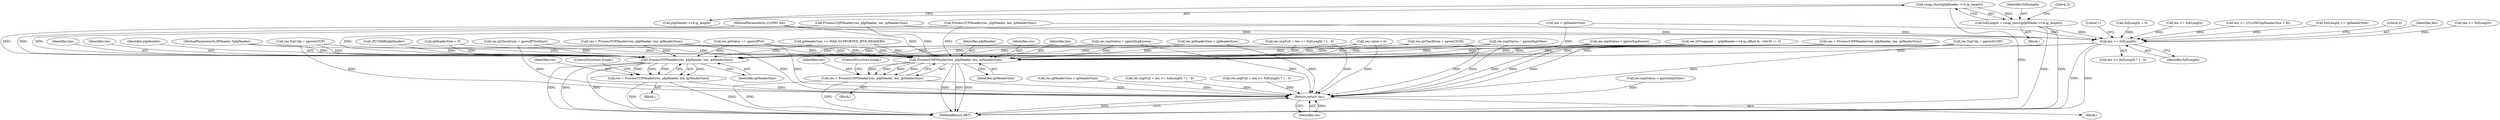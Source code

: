 digraph "0_kvm-guest-drivers-windows_fbfa4d1083ea84c5429992ca3e996d7d4fbc8238_3@pointer" {
"1000148" [label="(Call,swap_short(pIpHeader->v4.ip_length))"];
"1000146" [label="(Call,fullLength = swap_short(pIpHeader->v4.ip_length))"];
"1000444" [label="(Call,len >= fullLength)"];
"1000473" [label="(Call,ProcessTCPHeader(res, pIpHeader, len, ipHeaderSize))"];
"1000471" [label="(Call,res = ProcessTCPHeader(res, pIpHeader, len, ipHeaderSize))"];
"1000496" [label="(Return,return res;)"];
"1000483" [label="(Call,ProcessUDPHeader(res, pIpHeader, len, ipHeaderSize))"];
"1000481" [label="(Call,res = ProcessUDPHeader(res, pIpHeader, len, ipHeaderSize))"];
"1000472" [label="(Identifier,res)"];
"1000476" [label="(Identifier,len)"];
"1000490" [label="(Call,res.xxpStatus = ppresXxpOther)"];
"1000149" [label="(Call,pIpHeader->v4.ip_length)"];
"1000102" [label="(MethodParameterIn,ULONG len)"];
"1000478" [label="(ControlStructure,break;)"];
"1000126" [label="(Call,fullLength = 0)"];
"1000147" [label="(Identifier,fullLength)"];
"1000146" [label="(Call,fullLength = swap_short(pIpHeader->v4.ip_length))"];
"1000482" [label="(Identifier,res)"];
"1000291" [label="(Call,res.xxpStatus = ppresXxpKnown)"];
"1000483" [label="(Call,ProcessUDPHeader(res, pIpHeader, len, ipHeaderSize))"];
"1000129" [label="(Call,res.value = 0)"];
"1000443" [label="(Call,len >= fullLength ? 1 : 0)"];
"1000449" [label="(Call,res.IsFragment = (pIpHeader->v4.ip_offset & ~0xC0) != 0)"];
"1000184" [label="(Call,res.ipCheckSum = ppresIPTooShort)"];
"1000306" [label="(Call,len >= fullLength)"];
"1000327" [label="(Call,len >= ((ULONG)ipHeaderSize + 8))"];
"1000122" [label="(Call,ipHeaderSize = 0)"];
"1000446" [label="(Identifier,fullLength)"];
"1000101" [label="(MethodParameterIn,IPHeader *pIpHeader)"];
"1000340" [label="(Call,(PUCHAR)pIpHeader)"];
"1000481" [label="(Call,res = ProcessUDPHeader(res, pIpHeader, len, ipHeaderSize))"];
"1000474" [label="(Identifier,res)"];
"1000380" [label="(Call,res.xxpStatus = ppresXxpOther)"];
"1000408" [label="(Call,res.ipHeaderSize = ipHeaderSize)"];
"1000269" [label="(Call,res.xxpFull = len >= fullLength ? 1 : 0)"];
"1000243" [label="(Call,fullLength += ipHeaderSize)"];
"1000448" [label="(Literal,0)"];
"1000311" [label="(Call,res = ProcessUDPHeader(res, pIpHeader, len, ipHeaderSize))"];
"1000393" [label="(Call,ipHeaderSize <= MAX_SUPPORTED_IPV6_HEADERS)"];
"1000296" [label="(Call,res.TcpUdp = ppresIsUDP)"];
"1000480" [label="(Block,)"];
"1000264" [label="(Call,res.TcpUdp = ppresIsTCP)"];
"1000313" [label="(Call,ProcessUDPHeader(res, pIpHeader, len, ipHeaderSize))"];
"1000485" [label="(Identifier,pIpHeader)"];
"1000497" [label="(Identifier,res)"];
"1000444" [label="(Call,len >= fullLength)"];
"1000496" [label="(Return,return res;)"];
"1000477" [label="(Identifier,ipHeaderSize)"];
"1000484" [label="(Identifier,res)"];
"1000498" [label="(MethodReturn,RET)"];
"1000148" [label="(Call,swap_short(pIpHeader->v4.ip_length))"];
"1000155" [label="(Literal,3)"];
"1000301" [label="(Call,res.xxpFull = len >= fullLength ? 1 : 0)"];
"1000473" [label="(Call,ProcessTCPHeader(res, pIpHeader, len, ipHeaderSize))"];
"1000138" [label="(Block,)"];
"1000279" [label="(Call,res = ProcessTCPHeader(res, pIpHeader, len, ipHeaderSize))"];
"1000486" [label="(Identifier,len)"];
"1000470" [label="(Block,)"];
"1000428" [label="(Call,res.ipStatus == ppresIPV4)"];
"1000259" [label="(Call,res.xxpStatus = ppresXxpKnown)"];
"1000434" [label="(Call,res.ipHeaderSize = ipHeaderSize)"];
"1000439" [label="(Call,res.xxpFull = len >= fullLength ? 1 : 0)"];
"1000445" [label="(Identifier,len)"];
"1000471" [label="(Call,res = ProcessTCPHeader(res, pIpHeader, len, ipHeaderSize))"];
"1000475" [label="(Identifier,pIpHeader)"];
"1000230" [label="(Call,res.ipCheckSum = ppresCSOK)"];
"1000103" [label="(Block,)"];
"1000281" [label="(Call,ProcessTCPHeader(res, pIpHeader, len, ipHeaderSize))"];
"1000487" [label="(Identifier,ipHeaderSize)"];
"1000181" [label="(Call,len < ipHeaderSize)"];
"1000274" [label="(Call,len >= fullLength)"];
"1000447" [label="(Literal,1)"];
"1000488" [label="(ControlStructure,break;)"];
"1000148" -> "1000146"  [label="AST: "];
"1000148" -> "1000149"  [label="CFG: "];
"1000149" -> "1000148"  [label="AST: "];
"1000146" -> "1000148"  [label="CFG: "];
"1000148" -> "1000498"  [label="DDG: "];
"1000148" -> "1000146"  [label="DDG: "];
"1000146" -> "1000138"  [label="AST: "];
"1000147" -> "1000146"  [label="AST: "];
"1000155" -> "1000146"  [label="CFG: "];
"1000146" -> "1000498"  [label="DDG: "];
"1000146" -> "1000498"  [label="DDG: "];
"1000146" -> "1000444"  [label="DDG: "];
"1000444" -> "1000443"  [label="AST: "];
"1000444" -> "1000446"  [label="CFG: "];
"1000445" -> "1000444"  [label="AST: "];
"1000446" -> "1000444"  [label="AST: "];
"1000447" -> "1000444"  [label="CFG: "];
"1000448" -> "1000444"  [label="CFG: "];
"1000444" -> "1000498"  [label="DDG: "];
"1000444" -> "1000498"  [label="DDG: "];
"1000181" -> "1000444"  [label="DDG: "];
"1000281" -> "1000444"  [label="DDG: "];
"1000313" -> "1000444"  [label="DDG: "];
"1000327" -> "1000444"  [label="DDG: "];
"1000102" -> "1000444"  [label="DDG: "];
"1000126" -> "1000444"  [label="DDG: "];
"1000274" -> "1000444"  [label="DDG: "];
"1000243" -> "1000444"  [label="DDG: "];
"1000306" -> "1000444"  [label="DDG: "];
"1000444" -> "1000473"  [label="DDG: "];
"1000444" -> "1000483"  [label="DDG: "];
"1000473" -> "1000471"  [label="AST: "];
"1000473" -> "1000477"  [label="CFG: "];
"1000474" -> "1000473"  [label="AST: "];
"1000475" -> "1000473"  [label="AST: "];
"1000476" -> "1000473"  [label="AST: "];
"1000477" -> "1000473"  [label="AST: "];
"1000471" -> "1000473"  [label="CFG: "];
"1000473" -> "1000498"  [label="DDG: "];
"1000473" -> "1000498"  [label="DDG: "];
"1000473" -> "1000498"  [label="DDG: "];
"1000473" -> "1000471"  [label="DDG: "];
"1000473" -> "1000471"  [label="DDG: "];
"1000473" -> "1000471"  [label="DDG: "];
"1000473" -> "1000471"  [label="DDG: "];
"1000311" -> "1000473"  [label="DDG: "];
"1000291" -> "1000473"  [label="DDG: "];
"1000184" -> "1000473"  [label="DDG: "];
"1000279" -> "1000473"  [label="DDG: "];
"1000439" -> "1000473"  [label="DDG: "];
"1000264" -> "1000473"  [label="DDG: "];
"1000449" -> "1000473"  [label="DDG: "];
"1000230" -> "1000473"  [label="DDG: "];
"1000296" -> "1000473"  [label="DDG: "];
"1000434" -> "1000473"  [label="DDG: "];
"1000129" -> "1000473"  [label="DDG: "];
"1000259" -> "1000473"  [label="DDG: "];
"1000380" -> "1000473"  [label="DDG: "];
"1000428" -> "1000473"  [label="DDG: "];
"1000313" -> "1000473"  [label="DDG: "];
"1000340" -> "1000473"  [label="DDG: "];
"1000281" -> "1000473"  [label="DDG: "];
"1000101" -> "1000473"  [label="DDG: "];
"1000102" -> "1000473"  [label="DDG: "];
"1000393" -> "1000473"  [label="DDG: "];
"1000122" -> "1000473"  [label="DDG: "];
"1000181" -> "1000473"  [label="DDG: "];
"1000471" -> "1000470"  [label="AST: "];
"1000472" -> "1000471"  [label="AST: "];
"1000478" -> "1000471"  [label="CFG: "];
"1000471" -> "1000498"  [label="DDG: "];
"1000471" -> "1000498"  [label="DDG: "];
"1000471" -> "1000496"  [label="DDG: "];
"1000496" -> "1000103"  [label="AST: "];
"1000496" -> "1000497"  [label="CFG: "];
"1000497" -> "1000496"  [label="AST: "];
"1000498" -> "1000496"  [label="CFG: "];
"1000496" -> "1000498"  [label="DDG: "];
"1000497" -> "1000496"  [label="DDG: "];
"1000311" -> "1000496"  [label="DDG: "];
"1000291" -> "1000496"  [label="DDG: "];
"1000184" -> "1000496"  [label="DDG: "];
"1000408" -> "1000496"  [label="DDG: "];
"1000439" -> "1000496"  [label="DDG: "];
"1000264" -> "1000496"  [label="DDG: "];
"1000449" -> "1000496"  [label="DDG: "];
"1000490" -> "1000496"  [label="DDG: "];
"1000296" -> "1000496"  [label="DDG: "];
"1000434" -> "1000496"  [label="DDG: "];
"1000269" -> "1000496"  [label="DDG: "];
"1000481" -> "1000496"  [label="DDG: "];
"1000129" -> "1000496"  [label="DDG: "];
"1000259" -> "1000496"  [label="DDG: "];
"1000279" -> "1000496"  [label="DDG: "];
"1000301" -> "1000496"  [label="DDG: "];
"1000230" -> "1000496"  [label="DDG: "];
"1000380" -> "1000496"  [label="DDG: "];
"1000428" -> "1000496"  [label="DDG: "];
"1000483" -> "1000481"  [label="AST: "];
"1000483" -> "1000487"  [label="CFG: "];
"1000484" -> "1000483"  [label="AST: "];
"1000485" -> "1000483"  [label="AST: "];
"1000486" -> "1000483"  [label="AST: "];
"1000487" -> "1000483"  [label="AST: "];
"1000481" -> "1000483"  [label="CFG: "];
"1000483" -> "1000498"  [label="DDG: "];
"1000483" -> "1000498"  [label="DDG: "];
"1000483" -> "1000498"  [label="DDG: "];
"1000483" -> "1000481"  [label="DDG: "];
"1000483" -> "1000481"  [label="DDG: "];
"1000483" -> "1000481"  [label="DDG: "];
"1000483" -> "1000481"  [label="DDG: "];
"1000311" -> "1000483"  [label="DDG: "];
"1000291" -> "1000483"  [label="DDG: "];
"1000184" -> "1000483"  [label="DDG: "];
"1000279" -> "1000483"  [label="DDG: "];
"1000439" -> "1000483"  [label="DDG: "];
"1000264" -> "1000483"  [label="DDG: "];
"1000449" -> "1000483"  [label="DDG: "];
"1000230" -> "1000483"  [label="DDG: "];
"1000296" -> "1000483"  [label="DDG: "];
"1000434" -> "1000483"  [label="DDG: "];
"1000129" -> "1000483"  [label="DDG: "];
"1000259" -> "1000483"  [label="DDG: "];
"1000380" -> "1000483"  [label="DDG: "];
"1000428" -> "1000483"  [label="DDG: "];
"1000313" -> "1000483"  [label="DDG: "];
"1000340" -> "1000483"  [label="DDG: "];
"1000281" -> "1000483"  [label="DDG: "];
"1000101" -> "1000483"  [label="DDG: "];
"1000102" -> "1000483"  [label="DDG: "];
"1000393" -> "1000483"  [label="DDG: "];
"1000122" -> "1000483"  [label="DDG: "];
"1000181" -> "1000483"  [label="DDG: "];
"1000481" -> "1000480"  [label="AST: "];
"1000482" -> "1000481"  [label="AST: "];
"1000488" -> "1000481"  [label="CFG: "];
"1000481" -> "1000498"  [label="DDG: "];
"1000481" -> "1000498"  [label="DDG: "];
}
